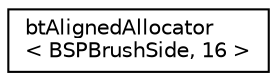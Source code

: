 digraph "Graphical Class Hierarchy"
{
  edge [fontname="Helvetica",fontsize="10",labelfontname="Helvetica",labelfontsize="10"];
  node [fontname="Helvetica",fontsize="10",shape=record];
  rankdir="LR";
  Node1 [label="btAlignedAllocator\l\< BSPBrushSide, 16 \>",height=0.2,width=0.4,color="black", fillcolor="white", style="filled",URL="$classbt_aligned_allocator.html"];
}
